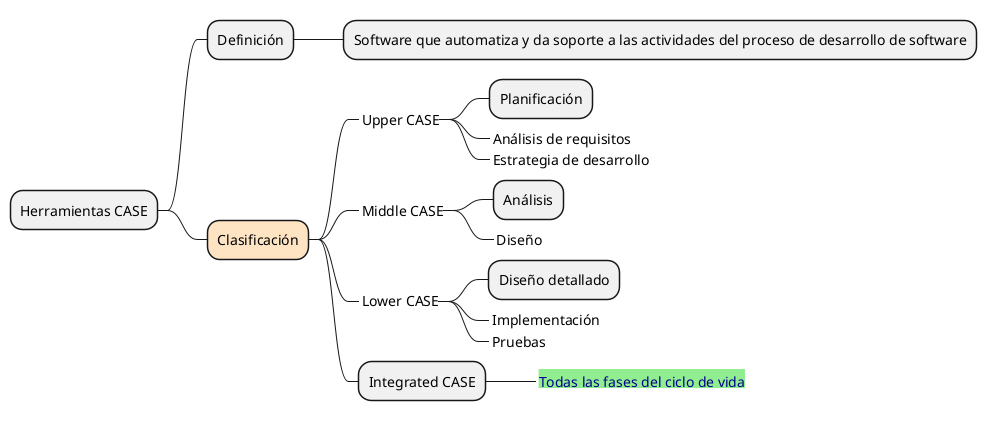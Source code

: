 @startmindmap
* Herramientas CASE
** Definición
*** Software que automatiza y da soporte a las actividades del proceso de desarrollo de software
**[#Bisque] Clasificación
***_ Upper CASE
**** Planificación
****_ Análisis de requisitos
****_ Estrategia de desarrollo
***_ Middle CASE
**** Análisis
****_ Diseño
***_ Lower CASE
**** Diseño detallado
****_ Implementación
****_ Pruebas
*** Integrated CASE
****_ <back:lightgreen><color darkblue>Todas las fases del ciclo de vida
@endmindmap